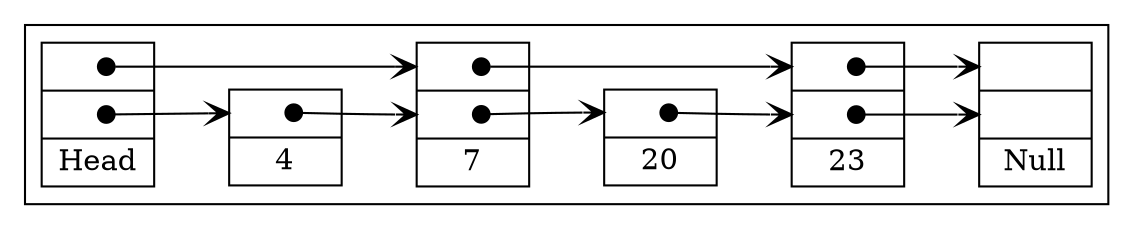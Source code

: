 digraph SkipList {
graph [rankdir = "LR"];

subgraph cluster0 {

"Head" [
label = "{ <f2> } | { <f1> } | <f0> Head"
shape = "record"
];

"Head":f1:c -> "node1":f1:c [arrowhead=vee, arrowtail=dot, dir=both, tailclip=false];
"Head":f2:c -> "node2":f2:c [arrowhead=vee, arrowtail=dot, dir=both, tailclip=false];

"node1" [
label = " { <f1> } | <f0> 4" // The | are special
shape = "record"
];
"node1":f1:c -> "node2":f1 [arrowhead=vee, arrowtail=dot, dir=both, tailclip=false];

"node2" [
label = " { <f2> } | { <f1> } | <f0> 7"
shape = "record"
];
"node2":f2:c -> "node4":f2 [arrowhead=vee, arrowtail=dot, dir=both, tailclip=false];
"node2":f1:c -> "node3":f1 [arrowhead=vee, arrowtail=dot, dir=both, tailclip=false];

"node3" [
label = " { <f1> } | <f0> 20" // The | are special
shape = "record"
];
"node3":f1:c -> "node4":f1 [arrowhead=vee, arrowtail=dot, dir=both, tailclip=false];

"node4" [
label = " { <f2> } | { <f1> } | <f0> 23"
shape = "record"
];
"node4":f2:c -> "Null":f2 [arrowhead=vee, arrowtail=dot, dir=both, tailclip=false];
"node4":f1:c -> "Null":f1 [arrowhead=vee, arrowtail=dot, dir=both, tailclip=false];

"Null" [
label = "{ <f2> } | { <f1> } | <f0> Null"
shape = "record"
];
}
}
